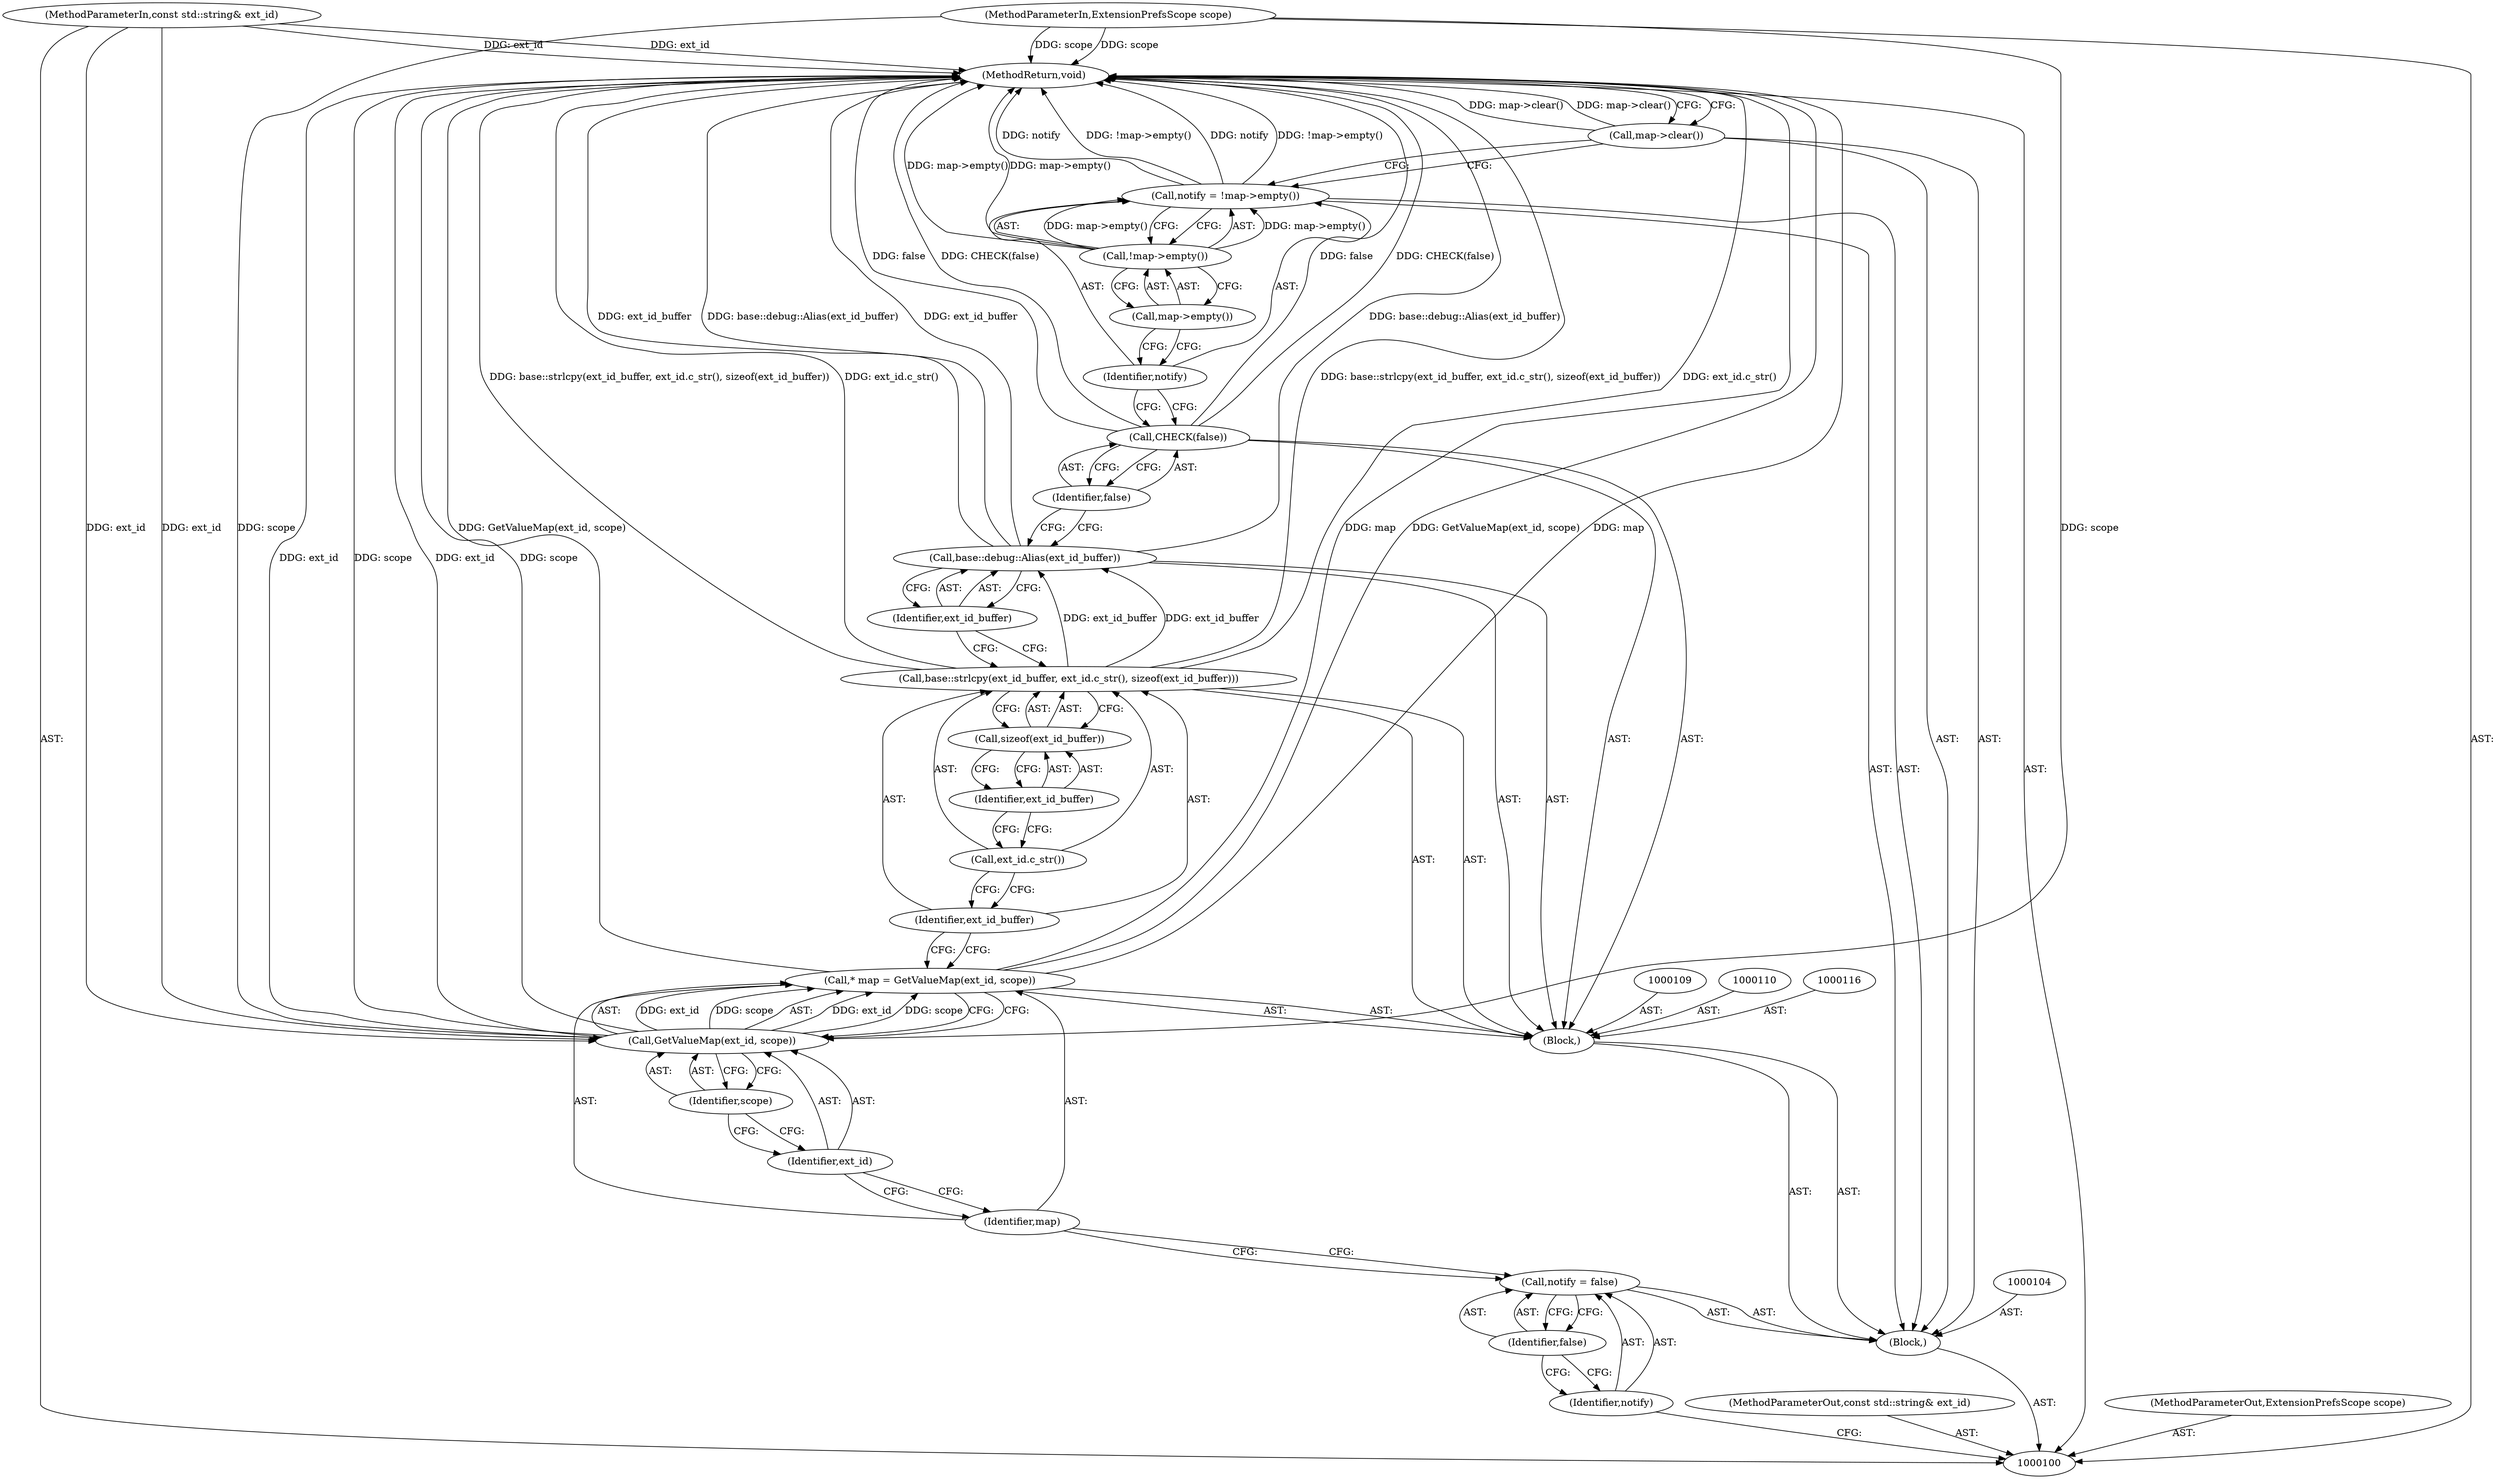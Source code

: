 digraph "1_Chrome_1a113d35a19c0ed6500fb5c0acdc35730617fb3f" {
"1000131" [label="(MethodReturn,void)"];
"1000123" [label="(Identifier,ext_id_buffer)"];
"1000122" [label="(Call,base::debug::Alias(ext_id_buffer))"];
"1000125" [label="(Identifier,false)"];
"1000124" [label="(Call,CHECK(false))"];
"1000128" [label="(Call,!map->empty())"];
"1000129" [label="(Call,map->empty())"];
"1000126" [label="(Call,notify = !map->empty())"];
"1000127" [label="(Identifier,notify)"];
"1000130" [label="(Call,map->clear())"];
"1000101" [label="(MethodParameterIn,const std::string& ext_id)"];
"1000182" [label="(MethodParameterOut,const std::string& ext_id)"];
"1000103" [label="(Block,)"];
"1000102" [label="(MethodParameterIn,ExtensionPrefsScope scope)"];
"1000183" [label="(MethodParameterOut,ExtensionPrefsScope scope)"];
"1000107" [label="(Identifier,false)"];
"1000105" [label="(Call,notify = false)"];
"1000106" [label="(Identifier,notify)"];
"1000111" [label="(Call,* map = GetValueMap(ext_id, scope))"];
"1000112" [label="(Identifier,map)"];
"1000113" [label="(Call,GetValueMap(ext_id, scope))"];
"1000114" [label="(Identifier,ext_id)"];
"1000115" [label="(Identifier,scope)"];
"1000108" [label="(Block,)"];
"1000118" [label="(Identifier,ext_id_buffer)"];
"1000119" [label="(Call,ext_id.c_str())"];
"1000120" [label="(Call,sizeof(ext_id_buffer))"];
"1000121" [label="(Identifier,ext_id_buffer)"];
"1000117" [label="(Call,base::strlcpy(ext_id_buffer, ext_id.c_str(), sizeof(ext_id_buffer)))"];
"1000131" -> "1000100"  [label="AST: "];
"1000131" -> "1000130"  [label="CFG: "];
"1000117" -> "1000131"  [label="DDG: base::strlcpy(ext_id_buffer, ext_id.c_str(), sizeof(ext_id_buffer))"];
"1000117" -> "1000131"  [label="DDG: ext_id.c_str()"];
"1000124" -> "1000131"  [label="DDG: false"];
"1000124" -> "1000131"  [label="DDG: CHECK(false)"];
"1000113" -> "1000131"  [label="DDG: ext_id"];
"1000113" -> "1000131"  [label="DDG: scope"];
"1000122" -> "1000131"  [label="DDG: ext_id_buffer"];
"1000122" -> "1000131"  [label="DDG: base::debug::Alias(ext_id_buffer)"];
"1000128" -> "1000131"  [label="DDG: map->empty()"];
"1000126" -> "1000131"  [label="DDG: notify"];
"1000126" -> "1000131"  [label="DDG: !map->empty()"];
"1000130" -> "1000131"  [label="DDG: map->clear()"];
"1000102" -> "1000131"  [label="DDG: scope"];
"1000111" -> "1000131"  [label="DDG: map"];
"1000111" -> "1000131"  [label="DDG: GetValueMap(ext_id, scope)"];
"1000101" -> "1000131"  [label="DDG: ext_id"];
"1000123" -> "1000122"  [label="AST: "];
"1000123" -> "1000117"  [label="CFG: "];
"1000122" -> "1000123"  [label="CFG: "];
"1000122" -> "1000108"  [label="AST: "];
"1000122" -> "1000123"  [label="CFG: "];
"1000123" -> "1000122"  [label="AST: "];
"1000125" -> "1000122"  [label="CFG: "];
"1000122" -> "1000131"  [label="DDG: ext_id_buffer"];
"1000122" -> "1000131"  [label="DDG: base::debug::Alias(ext_id_buffer)"];
"1000117" -> "1000122"  [label="DDG: ext_id_buffer"];
"1000125" -> "1000124"  [label="AST: "];
"1000125" -> "1000122"  [label="CFG: "];
"1000124" -> "1000125"  [label="CFG: "];
"1000124" -> "1000108"  [label="AST: "];
"1000124" -> "1000125"  [label="CFG: "];
"1000125" -> "1000124"  [label="AST: "];
"1000127" -> "1000124"  [label="CFG: "];
"1000124" -> "1000131"  [label="DDG: false"];
"1000124" -> "1000131"  [label="DDG: CHECK(false)"];
"1000128" -> "1000126"  [label="AST: "];
"1000128" -> "1000129"  [label="CFG: "];
"1000129" -> "1000128"  [label="AST: "];
"1000126" -> "1000128"  [label="CFG: "];
"1000128" -> "1000131"  [label="DDG: map->empty()"];
"1000128" -> "1000126"  [label="DDG: map->empty()"];
"1000129" -> "1000128"  [label="AST: "];
"1000129" -> "1000127"  [label="CFG: "];
"1000128" -> "1000129"  [label="CFG: "];
"1000126" -> "1000103"  [label="AST: "];
"1000126" -> "1000128"  [label="CFG: "];
"1000127" -> "1000126"  [label="AST: "];
"1000128" -> "1000126"  [label="AST: "];
"1000130" -> "1000126"  [label="CFG: "];
"1000126" -> "1000131"  [label="DDG: notify"];
"1000126" -> "1000131"  [label="DDG: !map->empty()"];
"1000128" -> "1000126"  [label="DDG: map->empty()"];
"1000127" -> "1000126"  [label="AST: "];
"1000127" -> "1000124"  [label="CFG: "];
"1000129" -> "1000127"  [label="CFG: "];
"1000130" -> "1000103"  [label="AST: "];
"1000130" -> "1000126"  [label="CFG: "];
"1000131" -> "1000130"  [label="CFG: "];
"1000130" -> "1000131"  [label="DDG: map->clear()"];
"1000101" -> "1000100"  [label="AST: "];
"1000101" -> "1000131"  [label="DDG: ext_id"];
"1000101" -> "1000113"  [label="DDG: ext_id"];
"1000182" -> "1000100"  [label="AST: "];
"1000103" -> "1000100"  [label="AST: "];
"1000104" -> "1000103"  [label="AST: "];
"1000105" -> "1000103"  [label="AST: "];
"1000108" -> "1000103"  [label="AST: "];
"1000126" -> "1000103"  [label="AST: "];
"1000130" -> "1000103"  [label="AST: "];
"1000102" -> "1000100"  [label="AST: "];
"1000102" -> "1000131"  [label="DDG: scope"];
"1000102" -> "1000113"  [label="DDG: scope"];
"1000183" -> "1000100"  [label="AST: "];
"1000107" -> "1000105"  [label="AST: "];
"1000107" -> "1000106"  [label="CFG: "];
"1000105" -> "1000107"  [label="CFG: "];
"1000105" -> "1000103"  [label="AST: "];
"1000105" -> "1000107"  [label="CFG: "];
"1000106" -> "1000105"  [label="AST: "];
"1000107" -> "1000105"  [label="AST: "];
"1000112" -> "1000105"  [label="CFG: "];
"1000106" -> "1000105"  [label="AST: "];
"1000106" -> "1000100"  [label="CFG: "];
"1000107" -> "1000106"  [label="CFG: "];
"1000111" -> "1000108"  [label="AST: "];
"1000111" -> "1000113"  [label="CFG: "];
"1000112" -> "1000111"  [label="AST: "];
"1000113" -> "1000111"  [label="AST: "];
"1000118" -> "1000111"  [label="CFG: "];
"1000111" -> "1000131"  [label="DDG: map"];
"1000111" -> "1000131"  [label="DDG: GetValueMap(ext_id, scope)"];
"1000113" -> "1000111"  [label="DDG: ext_id"];
"1000113" -> "1000111"  [label="DDG: scope"];
"1000112" -> "1000111"  [label="AST: "];
"1000112" -> "1000105"  [label="CFG: "];
"1000114" -> "1000112"  [label="CFG: "];
"1000113" -> "1000111"  [label="AST: "];
"1000113" -> "1000115"  [label="CFG: "];
"1000114" -> "1000113"  [label="AST: "];
"1000115" -> "1000113"  [label="AST: "];
"1000111" -> "1000113"  [label="CFG: "];
"1000113" -> "1000131"  [label="DDG: ext_id"];
"1000113" -> "1000131"  [label="DDG: scope"];
"1000113" -> "1000111"  [label="DDG: ext_id"];
"1000113" -> "1000111"  [label="DDG: scope"];
"1000101" -> "1000113"  [label="DDG: ext_id"];
"1000102" -> "1000113"  [label="DDG: scope"];
"1000114" -> "1000113"  [label="AST: "];
"1000114" -> "1000112"  [label="CFG: "];
"1000115" -> "1000114"  [label="CFG: "];
"1000115" -> "1000113"  [label="AST: "];
"1000115" -> "1000114"  [label="CFG: "];
"1000113" -> "1000115"  [label="CFG: "];
"1000108" -> "1000103"  [label="AST: "];
"1000109" -> "1000108"  [label="AST: "];
"1000110" -> "1000108"  [label="AST: "];
"1000111" -> "1000108"  [label="AST: "];
"1000116" -> "1000108"  [label="AST: "];
"1000117" -> "1000108"  [label="AST: "];
"1000122" -> "1000108"  [label="AST: "];
"1000124" -> "1000108"  [label="AST: "];
"1000118" -> "1000117"  [label="AST: "];
"1000118" -> "1000111"  [label="CFG: "];
"1000119" -> "1000118"  [label="CFG: "];
"1000119" -> "1000117"  [label="AST: "];
"1000119" -> "1000118"  [label="CFG: "];
"1000121" -> "1000119"  [label="CFG: "];
"1000120" -> "1000117"  [label="AST: "];
"1000120" -> "1000121"  [label="CFG: "];
"1000121" -> "1000120"  [label="AST: "];
"1000117" -> "1000120"  [label="CFG: "];
"1000121" -> "1000120"  [label="AST: "];
"1000121" -> "1000119"  [label="CFG: "];
"1000120" -> "1000121"  [label="CFG: "];
"1000117" -> "1000108"  [label="AST: "];
"1000117" -> "1000120"  [label="CFG: "];
"1000118" -> "1000117"  [label="AST: "];
"1000119" -> "1000117"  [label="AST: "];
"1000120" -> "1000117"  [label="AST: "];
"1000123" -> "1000117"  [label="CFG: "];
"1000117" -> "1000131"  [label="DDG: base::strlcpy(ext_id_buffer, ext_id.c_str(), sizeof(ext_id_buffer))"];
"1000117" -> "1000131"  [label="DDG: ext_id.c_str()"];
"1000117" -> "1000122"  [label="DDG: ext_id_buffer"];
}
